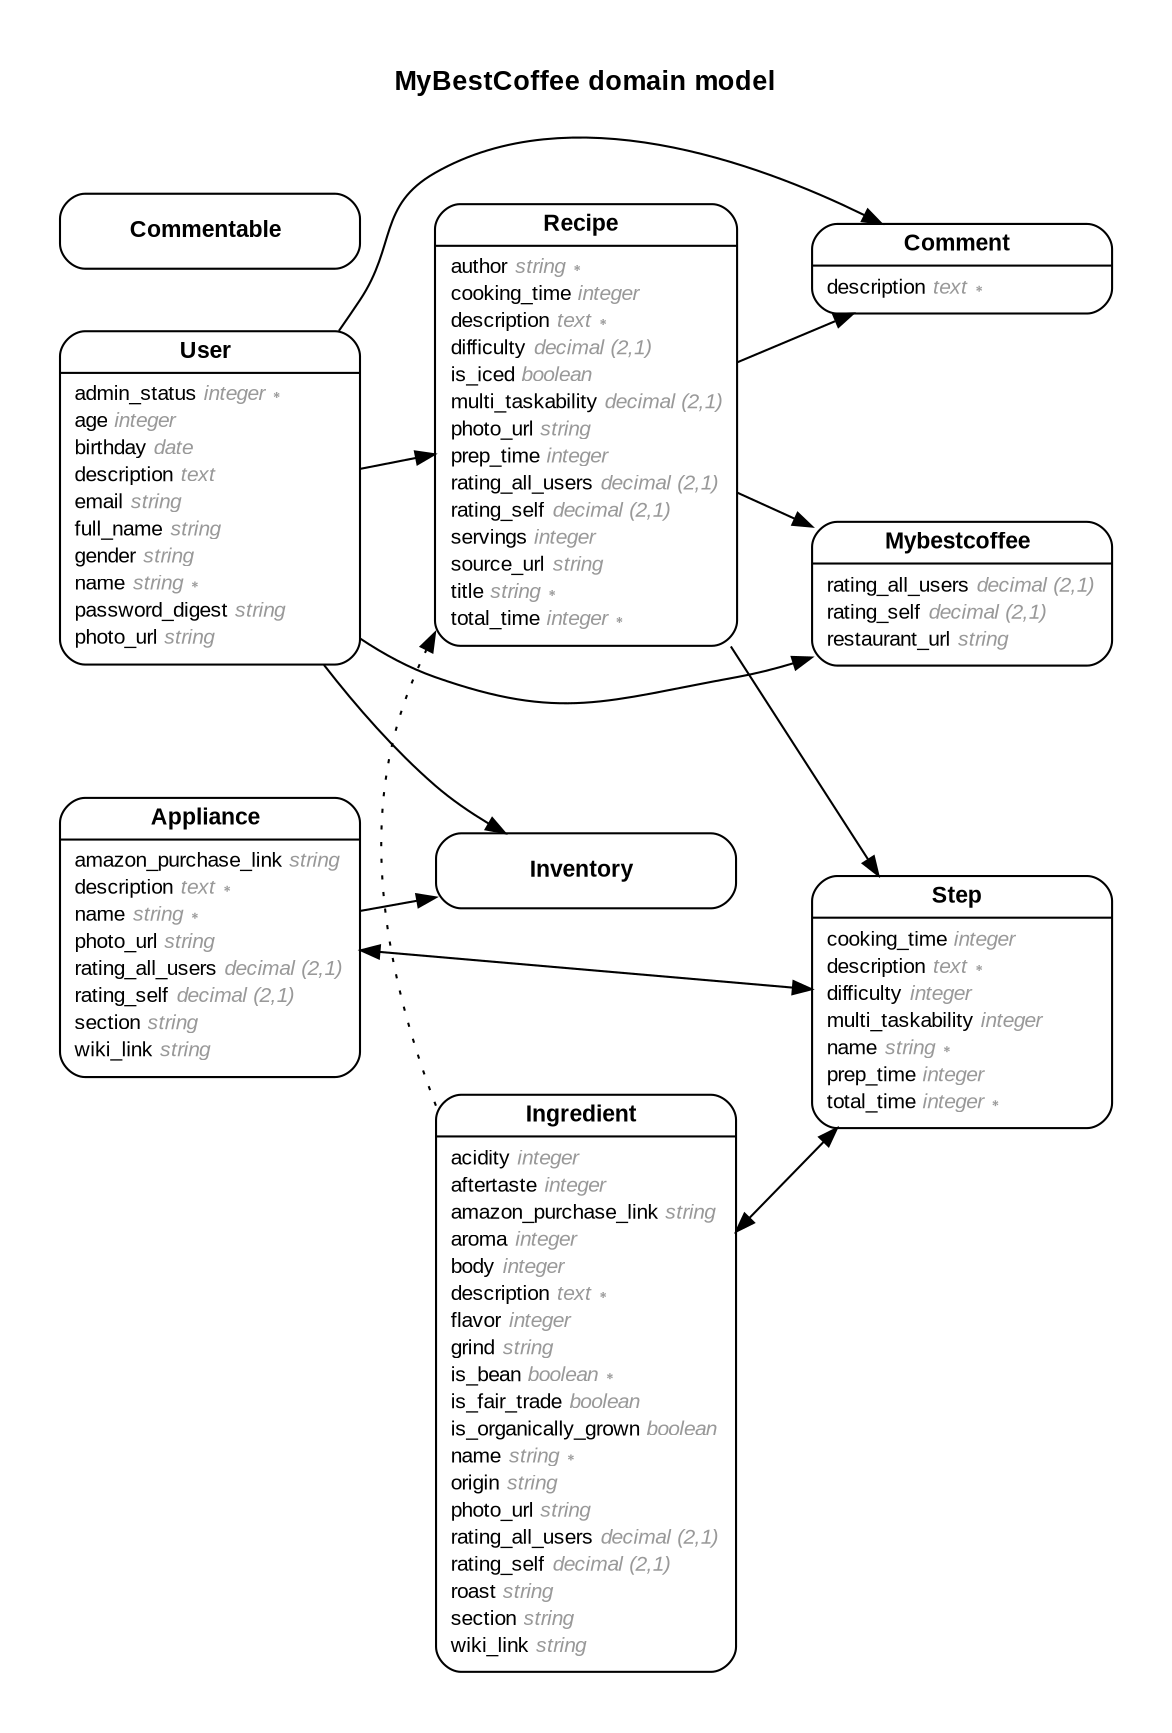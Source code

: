 digraph MyBestCoffee {
rankdir = "LR";
ranksep = "0.5";
nodesep = "0.4";
pad = "0.4,0.4";
margin = "0,0";
concentrate = "true";
labelloc = "t";
fontsize = "13";
fontname = "Arial Bold";
node[ shape  =  "Mrecord" , fontsize  =  "10" , fontname  =  "Arial" , margin  =  "0.07,0.05" , penwidth  =  "1.0"];
edge[ fontname  =  "Arial" , fontsize  =  "7" , dir  =  "both" , arrowsize  =  "0.9" , penwidth  =  "1.0" , labelangle  =  "32" , labeldistance  =  "1.8"];
label = "MyBestCoffee domain model\n\n";
m_Appliance [label = <<table border="0" align="center" cellspacing="0.5" cellpadding="0" width="134">
  <tr><td align="center" valign="bottom" width="130"><font face="Arial Bold" point-size="11">Appliance</font></td></tr>
</table>
|
<table border="0" align="left" cellspacing="2" cellpadding="0" width="134">
  <tr><td align="left" width="130" port="amazon_purchase_link">amazon_purchase_link <font face="Arial Italic" color="grey60">string</font></td></tr>
  <tr><td align="left" width="130" port="description">description <font face="Arial Italic" color="grey60">text ∗</font></td></tr>
  <tr><td align="left" width="130" port="name">name <font face="Arial Italic" color="grey60">string ∗</font></td></tr>
  <tr><td align="left" width="130" port="photo_url">photo_url <font face="Arial Italic" color="grey60">string</font></td></tr>
  <tr><td align="left" width="130" port="rating_all_users">rating_all_users <font face="Arial Italic" color="grey60">decimal (2,1)</font></td></tr>
  <tr><td align="left" width="130" port="rating_self">rating_self <font face="Arial Italic" color="grey60">decimal (2,1)</font></td></tr>
  <tr><td align="left" width="130" port="section">section <font face="Arial Italic" color="grey60">string</font></td></tr>
  <tr><td align="left" width="130" port="wiki_link">wiki_link <font face="Arial Italic" color="grey60">string</font></td></tr>
</table>
>];
m_Comment [label = <<table border="0" align="center" cellspacing="0.5" cellpadding="0" width="134">
  <tr><td align="center" valign="bottom" width="130"><font face="Arial Bold" point-size="11">Comment</font></td></tr>
</table>
|
<table border="0" align="left" cellspacing="2" cellpadding="0" width="134">
  <tr><td align="left" width="130" port="description">description <font face="Arial Italic" color="grey60">text ∗</font></td></tr>
</table>
>];
m_Commentable [label = <<table border="0" align="center" cellspacing="0.5" cellpadding="0" width="134">
  <tr><td align="center" valign="bottom" width="130"><font face="Arial Bold" point-size="11">Commentable</font></td></tr>
</table>
>];
m_Ingredient [label = <<table border="0" align="center" cellspacing="0.5" cellpadding="0" width="134">
  <tr><td align="center" valign="bottom" width="130"><font face="Arial Bold" point-size="11">Ingredient</font></td></tr>
</table>
|
<table border="0" align="left" cellspacing="2" cellpadding="0" width="134">
  <tr><td align="left" width="130" port="acidity">acidity <font face="Arial Italic" color="grey60">integer</font></td></tr>
  <tr><td align="left" width="130" port="aftertaste">aftertaste <font face="Arial Italic" color="grey60">integer</font></td></tr>
  <tr><td align="left" width="130" port="amazon_purchase_link">amazon_purchase_link <font face="Arial Italic" color="grey60">string</font></td></tr>
  <tr><td align="left" width="130" port="aroma">aroma <font face="Arial Italic" color="grey60">integer</font></td></tr>
  <tr><td align="left" width="130" port="body">body <font face="Arial Italic" color="grey60">integer</font></td></tr>
  <tr><td align="left" width="130" port="description">description <font face="Arial Italic" color="grey60">text ∗</font></td></tr>
  <tr><td align="left" width="130" port="flavor">flavor <font face="Arial Italic" color="grey60">integer</font></td></tr>
  <tr><td align="left" width="130" port="grind">grind <font face="Arial Italic" color="grey60">string</font></td></tr>
  <tr><td align="left" width="130" port="is_bean">is_bean <font face="Arial Italic" color="grey60">boolean ∗</font></td></tr>
  <tr><td align="left" width="130" port="is_fair_trade">is_fair_trade <font face="Arial Italic" color="grey60">boolean</font></td></tr>
  <tr><td align="left" width="130" port="is_organically_grown">is_organically_grown <font face="Arial Italic" color="grey60">boolean</font></td></tr>
  <tr><td align="left" width="130" port="name">name <font face="Arial Italic" color="grey60">string ∗</font></td></tr>
  <tr><td align="left" width="130" port="origin">origin <font face="Arial Italic" color="grey60">string</font></td></tr>
  <tr><td align="left" width="130" port="photo_url">photo_url <font face="Arial Italic" color="grey60">string</font></td></tr>
  <tr><td align="left" width="130" port="rating_all_users">rating_all_users <font face="Arial Italic" color="grey60">decimal (2,1)</font></td></tr>
  <tr><td align="left" width="130" port="rating_self">rating_self <font face="Arial Italic" color="grey60">decimal (2,1)</font></td></tr>
  <tr><td align="left" width="130" port="roast">roast <font face="Arial Italic" color="grey60">string</font></td></tr>
  <tr><td align="left" width="130" port="section">section <font face="Arial Italic" color="grey60">string</font></td></tr>
  <tr><td align="left" width="130" port="wiki_link">wiki_link <font face="Arial Italic" color="grey60">string</font></td></tr>
</table>
>];
m_Inventory [label = <<table border="0" align="center" cellspacing="0.5" cellpadding="0" width="134">
  <tr><td align="center" valign="bottom" width="130"><font face="Arial Bold" point-size="11">Inventory</font></td></tr>
</table>
>];
m_Mybestcoffee [label = <<table border="0" align="center" cellspacing="0.5" cellpadding="0" width="134">
  <tr><td align="center" valign="bottom" width="130"><font face="Arial Bold" point-size="11">Mybestcoffee</font></td></tr>
</table>
|
<table border="0" align="left" cellspacing="2" cellpadding="0" width="134">
  <tr><td align="left" width="130" port="rating_all_users">rating_all_users <font face="Arial Italic" color="grey60">decimal (2,1)</font></td></tr>
  <tr><td align="left" width="130" port="rating_self">rating_self <font face="Arial Italic" color="grey60">decimal (2,1)</font></td></tr>
  <tr><td align="left" width="130" port="restaurant_url">restaurant_url <font face="Arial Italic" color="grey60">string</font></td></tr>
</table>
>];
m_Recipe [label = <<table border="0" align="center" cellspacing="0.5" cellpadding="0" width="134">
  <tr><td align="center" valign="bottom" width="130"><font face="Arial Bold" point-size="11">Recipe</font></td></tr>
</table>
|
<table border="0" align="left" cellspacing="2" cellpadding="0" width="134">
  <tr><td align="left" width="130" port="author">author <font face="Arial Italic" color="grey60">string ∗</font></td></tr>
  <tr><td align="left" width="130" port="cooking_time">cooking_time <font face="Arial Italic" color="grey60">integer</font></td></tr>
  <tr><td align="left" width="130" port="description">description <font face="Arial Italic" color="grey60">text ∗</font></td></tr>
  <tr><td align="left" width="130" port="difficulty">difficulty <font face="Arial Italic" color="grey60">decimal (2,1)</font></td></tr>
  <tr><td align="left" width="130" port="is_iced">is_iced <font face="Arial Italic" color="grey60">boolean</font></td></tr>
  <tr><td align="left" width="130" port="multi_taskability">multi_taskability <font face="Arial Italic" color="grey60">decimal (2,1)</font></td></tr>
  <tr><td align="left" width="130" port="photo_url">photo_url <font face="Arial Italic" color="grey60">string</font></td></tr>
  <tr><td align="left" width="130" port="prep_time">prep_time <font face="Arial Italic" color="grey60">integer</font></td></tr>
  <tr><td align="left" width="130" port="rating_all_users">rating_all_users <font face="Arial Italic" color="grey60">decimal (2,1)</font></td></tr>
  <tr><td align="left" width="130" port="rating_self">rating_self <font face="Arial Italic" color="grey60">decimal (2,1)</font></td></tr>
  <tr><td align="left" width="130" port="servings">servings <font face="Arial Italic" color="grey60">integer</font></td></tr>
  <tr><td align="left" width="130" port="source_url">source_url <font face="Arial Italic" color="grey60">string</font></td></tr>
  <tr><td align="left" width="130" port="title">title <font face="Arial Italic" color="grey60">string ∗</font></td></tr>
  <tr><td align="left" width="130" port="total_time">total_time <font face="Arial Italic" color="grey60">integer ∗</font></td></tr>
</table>
>];
m_Step [label = <<table border="0" align="center" cellspacing="0.5" cellpadding="0" width="134">
  <tr><td align="center" valign="bottom" width="130"><font face="Arial Bold" point-size="11">Step</font></td></tr>
</table>
|
<table border="0" align="left" cellspacing="2" cellpadding="0" width="134">
  <tr><td align="left" width="130" port="cooking_time">cooking_time <font face="Arial Italic" color="grey60">integer</font></td></tr>
  <tr><td align="left" width="130" port="description">description <font face="Arial Italic" color="grey60">text ∗</font></td></tr>
  <tr><td align="left" width="130" port="difficulty">difficulty <font face="Arial Italic" color="grey60">integer</font></td></tr>
  <tr><td align="left" width="130" port="multi_taskability">multi_taskability <font face="Arial Italic" color="grey60">integer</font></td></tr>
  <tr><td align="left" width="130" port="name">name <font face="Arial Italic" color="grey60">string ∗</font></td></tr>
  <tr><td align="left" width="130" port="prep_time">prep_time <font face="Arial Italic" color="grey60">integer</font></td></tr>
  <tr><td align="left" width="130" port="total_time">total_time <font face="Arial Italic" color="grey60">integer ∗</font></td></tr>
</table>
>];
m_User [label = <<table border="0" align="center" cellspacing="0.5" cellpadding="0" width="134">
  <tr><td align="center" valign="bottom" width="130"><font face="Arial Bold" point-size="11">User</font></td></tr>
</table>
|
<table border="0" align="left" cellspacing="2" cellpadding="0" width="134">
  <tr><td align="left" width="130" port="admin_status">admin_status <font face="Arial Italic" color="grey60">integer ∗</font></td></tr>
  <tr><td align="left" width="130" port="age">age <font face="Arial Italic" color="grey60">integer</font></td></tr>
  <tr><td align="left" width="130" port="birthday">birthday <font face="Arial Italic" color="grey60">date</font></td></tr>
  <tr><td align="left" width="130" port="description">description <font face="Arial Italic" color="grey60">text</font></td></tr>
  <tr><td align="left" width="130" port="email">email <font face="Arial Italic" color="grey60">string</font></td></tr>
  <tr><td align="left" width="130" port="full_name">full_name <font face="Arial Italic" color="grey60">string</font></td></tr>
  <tr><td align="left" width="130" port="gender">gender <font face="Arial Italic" color="grey60">string</font></td></tr>
  <tr><td align="left" width="130" port="name">name <font face="Arial Italic" color="grey60">string ∗</font></td></tr>
  <tr><td align="left" width="130" port="password_digest">password_digest <font face="Arial Italic" color="grey60">string</font></td></tr>
  <tr><td align="left" width="130" port="photo_url">photo_url <font face="Arial Italic" color="grey60">string</font></td></tr>
</table>
>];
  m_Appliance -> m_Inventory [arrowhead = "normal", arrowtail = "none", weight = "2"];
  m_Appliance -> m_User [style = "dotted", arrowhead = "normal", arrowtail = "none", weight = "2", constraint = "false"];
  m_Appliance -> m_Step [arrowhead = "normal", arrowtail = "normal", weight = "2"];
  m_User -> m_Comment [arrowhead = "normal", arrowtail = "none", weight = "2"];
  m_Recipe -> m_Comment [arrowhead = "normal", arrowtail = "none", weight = "2"];
  m_Ingredient -> m_Recipe [style = "dotted", arrowhead = "normal", arrowtail = "none", weight = "2", constraint = "false"];
  m_Ingredient -> m_Step [arrowhead = "normal", arrowtail = "normal", weight = "2"];
  m_User -> m_Inventory [arrowhead = "normal", arrowtail = "none", weight = "2"];
  m_User -> m_Mybestcoffee [arrowhead = "normal", arrowtail = "none", weight = "2"];
  m_Recipe -> m_Mybestcoffee [arrowhead = "normal", arrowtail = "none", weight = "2"];
  m_Recipe -> m_Step [arrowhead = "normal", arrowtail = "none", weight = "2"];
  m_User -> m_Recipe [arrowhead = "normal", arrowtail = "none", weight = "2"];
}
